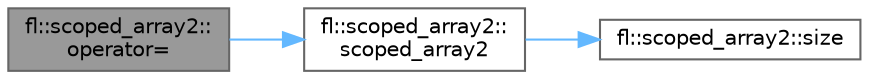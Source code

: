 digraph "fl::scoped_array2::operator="
{
 // INTERACTIVE_SVG=YES
 // LATEX_PDF_SIZE
  bgcolor="transparent";
  edge [fontname=Helvetica,fontsize=10,labelfontname=Helvetica,labelfontsize=10];
  node [fontname=Helvetica,fontsize=10,shape=box,height=0.2,width=0.4];
  rankdir="LR";
  Node1 [id="Node000001",label="fl::scoped_array2::\loperator=",height=0.2,width=0.4,color="gray40", fillcolor="grey60", style="filled", fontcolor="black",tooltip=" "];
  Node1 -> Node2 [id="edge1_Node000001_Node000002",color="steelblue1",style="solid",tooltip=" "];
  Node2 [id="Node000002",label="fl::scoped_array2::\lscoped_array2",height=0.2,width=0.4,color="grey40", fillcolor="white", style="filled",URL="$d1/d56/classfl_1_1scoped__array2_a2866b0ba9b3a8268b44ad0de0d7b8b17.html#a2866b0ba9b3a8268b44ad0de0d7b8b17",tooltip=" "];
  Node2 -> Node3 [id="edge2_Node000002_Node000003",color="steelblue1",style="solid",tooltip=" "];
  Node3 [id="Node000003",label="fl::scoped_array2::size",height=0.2,width=0.4,color="grey40", fillcolor="white", style="filled",URL="$d1/d56/classfl_1_1scoped__array2_a353b429b468fa552046e9c18cecabb17.html#a353b429b468fa552046e9c18cecabb17",tooltip=" "];
}
